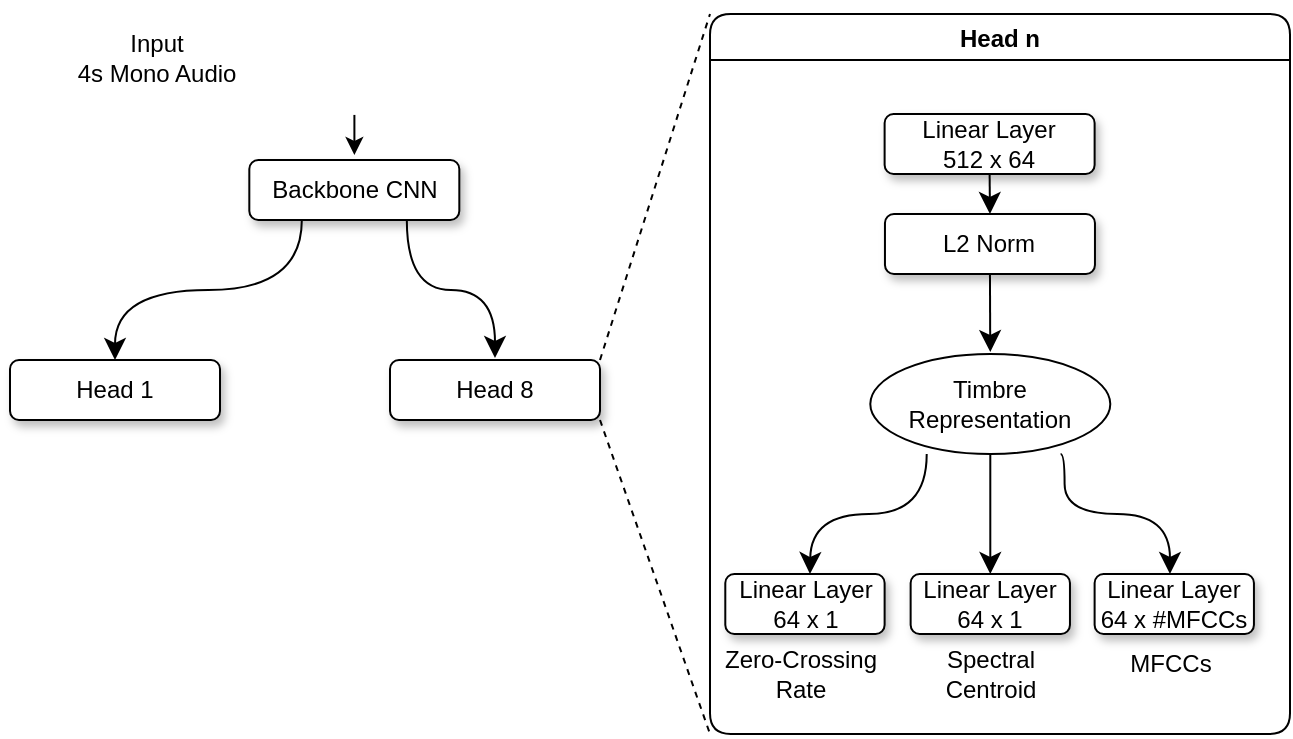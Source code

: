 <mxfile version="17.2.2" type="device"><diagram id="GG5rKbTe8fDQrTFURouP" name="Page-1"><mxGraphModel dx="816" dy="481" grid="1" gridSize="10" guides="1" tooltips="1" connect="1" arrows="1" fold="1" page="1" pageScale="1" pageWidth="850" pageHeight="1100" background="none" math="0" shadow="0"><root><mxCell id="0"/><mxCell id="1" parent="0"/><mxCell id="qXb9EAI51RuNG1TDVk1b-122" style="edgeStyle=orthogonalEdgeStyle;rounded=1;sketch=0;jumpStyle=gap;jumpSize=6;orthogonalLoop=1;jettySize=auto;html=1;exitX=0.25;exitY=1;exitDx=0;exitDy=0;entryX=0.5;entryY=0;entryDx=0;entryDy=0;shadow=0;startArrow=none;startFill=0;endArrow=classic;endFill=1;startSize=10;endSize=8;sourcePerimeterSpacing=0;targetPerimeterSpacing=1;strokeWidth=1;curved=1;" parent="1" source="qXb9EAI51RuNG1TDVk1b-14" target="qXb9EAI51RuNG1TDVk1b-121" edge="1"><mxGeometry relative="1" as="geometry"/></mxCell><mxCell id="qXb9EAI51RuNG1TDVk1b-13" value="" style="swimlane;startSize=0;horizontal=1;childLayout=flowLayout;flowOrientation=north;resizable=0;interRankCellSpacing=50;containerType=tree;shadow=0;rounded=0;swimlaneLine=0;perimeterSpacing=0;opacity=0;" parent="1" vertex="1"><mxGeometry x="60" y="70" width="140" height="60" as="geometry"/></mxCell><mxCell id="qXb9EAI51RuNG1TDVk1b-124" style="edgeStyle=orthogonalEdgeStyle;rounded=1;sketch=0;jumpStyle=gap;jumpSize=6;orthogonalLoop=1;jettySize=auto;html=1;exitX=0.75;exitY=1;exitDx=0;exitDy=0;shadow=0;startArrow=none;startFill=0;endArrow=classic;endFill=1;startSize=10;endSize=8;sourcePerimeterSpacing=0;targetPerimeterSpacing=1;strokeWidth=1;curved=1;" parent="1" source="qXb9EAI51RuNG1TDVk1b-14" target="qXb9EAI51RuNG1TDVk1b-123" edge="1"><mxGeometry relative="1" as="geometry"/></mxCell><mxCell id="qXb9EAI51RuNG1TDVk1b-14" value="Backbone CNN" style="whiteSpace=wrap;html=1;shadow=1;rounded=1;glass=0;" parent="1" vertex="1"><mxGeometry x="149.66" y="100" width="105" height="30" as="geometry"/></mxCell><mxCell id="qXb9EAI51RuNG1TDVk1b-28" style="edgeStyle=orthogonalEdgeStyle;curved=0;rounded=1;sketch=0;orthogonalLoop=1;jettySize=auto;html=1;entryX=0.5;entryY=0;entryDx=0;entryDy=0;shadow=0;" parent="1" source="qXb9EAI51RuNG1TDVk1b-27" edge="1"><mxGeometry relative="1" as="geometry"><mxPoint x="201.83" y="97.54" as="targetPoint"/></mxGeometry></mxCell><mxCell id="qXb9EAI51RuNG1TDVk1b-27" value="" style="shape=image;imageAspect=0;aspect=fixed;verticalLabelPosition=bottom;verticalAlign=top;rounded=0;shadow=0;sketch=0;image=https://i.etsystatic.com/27498402/r/il/1d3855/2878076064/il_fullxfull.2878076064_pfyw.jpg;clipPath=inset(26% 7.09% 27.67% 7.09%);" parent="1" vertex="1"><mxGeometry x="149.66" y="20" width="105" height="57.46" as="geometry"/></mxCell><mxCell id="qXb9EAI51RuNG1TDVk1b-71" value="&lt;div&gt;Input&lt;br&gt;&lt;/div&gt;&lt;div&gt;4s Mono Audio&lt;/div&gt;" style="text;html=1;align=center;verticalAlign=middle;resizable=0;points=[];autosize=1;strokeColor=none;fillColor=none;shadow=0;" parent="1" vertex="1"><mxGeometry x="53" y="33.73" width="100" height="30" as="geometry"/></mxCell><mxCell id="qXb9EAI51RuNG1TDVk1b-108" value="" style="shape=image;html=1;verticalAlign=top;verticalLabelPosition=bottom;labelBackgroundColor=#ffffff;imageAspect=0;aspect=fixed;image=https://cdn0.iconfinder.com/data/icons/phosphor-light-vol-2/256/dots-three-light-128.png;rounded=1;shadow=0;sketch=0;" parent="1" vertex="1"><mxGeometry x="149.66" y="185" width="60" height="60" as="geometry"/></mxCell><mxCell id="qXb9EAI51RuNG1TDVk1b-120" value="Head n" style="swimlane;rounded=1;shadow=0;sketch=0;" parent="1" vertex="1"><mxGeometry x="380" y="27" width="290" height="360" as="geometry"/></mxCell><mxCell id="qXb9EAI51RuNG1TDVk1b-98" value="&lt;div&gt;L2 Norm&lt;br&gt;&lt;/div&gt;" style="whiteSpace=wrap;html=1;shadow=1;rounded=1;glass=0;" parent="qXb9EAI51RuNG1TDVk1b-120" vertex="1"><mxGeometry x="87.48" y="100" width="105" height="30" as="geometry"/></mxCell><mxCell id="qXb9EAI51RuNG1TDVk1b-102" value="&lt;div&gt;Linear Layer &lt;br&gt;&lt;/div&gt;&lt;div&gt;64 x 1&lt;br&gt;&lt;/div&gt;" style="whiteSpace=wrap;html=1;shadow=1;rounded=1;glass=0;" parent="qXb9EAI51RuNG1TDVk1b-120" vertex="1"><mxGeometry x="100.32" y="280" width="79.66" height="30" as="geometry"/></mxCell><mxCell id="qXb9EAI51RuNG1TDVk1b-116" style="edgeStyle=orthogonalEdgeStyle;rounded=1;sketch=0;jumpStyle=gap;jumpSize=6;orthogonalLoop=1;jettySize=auto;html=1;exitX=0.235;exitY=1;exitDx=0;exitDy=0;entryX=0.5;entryY=0;entryDx=0;entryDy=0;shadow=0;startArrow=none;startFill=0;endArrow=classic;endFill=1;startSize=10;endSize=8;sourcePerimeterSpacing=0;targetPerimeterSpacing=1;strokeWidth=1;curved=1;exitPerimeter=0;" parent="qXb9EAI51RuNG1TDVk1b-120" source="qXb9EAI51RuNG1TDVk1b-112" edge="1"><mxGeometry relative="1" as="geometry"><mxPoint x="49.98" y="280" as="targetPoint"/></mxGeometry></mxCell><mxCell id="qXb9EAI51RuNG1TDVk1b-117" style="edgeStyle=orthogonalEdgeStyle;curved=1;rounded=1;sketch=0;jumpStyle=gap;jumpSize=6;orthogonalLoop=1;jettySize=auto;html=1;exitX=0.5;exitY=1;exitDx=0;exitDy=0;entryX=0.5;entryY=0;entryDx=0;entryDy=0;shadow=0;startArrow=none;startFill=0;endArrow=classic;endFill=1;startSize=10;endSize=8;sourcePerimeterSpacing=0;targetPerimeterSpacing=1;strokeWidth=1;" parent="qXb9EAI51RuNG1TDVk1b-120" source="qXb9EAI51RuNG1TDVk1b-112" target="qXb9EAI51RuNG1TDVk1b-102" edge="1"><mxGeometry relative="1" as="geometry"/></mxCell><mxCell id="qXb9EAI51RuNG1TDVk1b-118" style="edgeStyle=orthogonalEdgeStyle;curved=1;rounded=1;sketch=0;jumpStyle=gap;jumpSize=6;orthogonalLoop=1;jettySize=auto;html=1;exitX=0.793;exitY=1;exitDx=0;exitDy=0;entryX=0.5;entryY=0;entryDx=0;entryDy=0;shadow=0;startArrow=none;startFill=0;endArrow=classic;endFill=1;startSize=10;endSize=8;sourcePerimeterSpacing=0;targetPerimeterSpacing=1;strokeWidth=1;exitPerimeter=0;" parent="qXb9EAI51RuNG1TDVk1b-120" source="qXb9EAI51RuNG1TDVk1b-112" edge="1"><mxGeometry relative="1" as="geometry"><mxPoint x="229.98" y="280" as="targetPoint"/><Array as="points"><mxPoint x="177.31" y="220"/><mxPoint x="177.31" y="250"/><mxPoint x="230.31" y="250"/></Array></mxGeometry></mxCell><mxCell id="qXb9EAI51RuNG1TDVk1b-112" value="Timbre Representation" style="ellipse;whiteSpace=wrap;html=1;rounded=1;shadow=0;sketch=0;" parent="qXb9EAI51RuNG1TDVk1b-120" vertex="1"><mxGeometry x="80.15" y="170" width="120" height="50" as="geometry"/></mxCell><mxCell id="qXb9EAI51RuNG1TDVk1b-113" style="edgeStyle=orthogonalEdgeStyle;rounded=1;sketch=0;jumpStyle=gap;jumpSize=6;orthogonalLoop=1;jettySize=auto;html=1;exitX=0.5;exitY=1;exitDx=0;exitDy=0;shadow=0;startArrow=none;startFill=0;endArrow=classic;endFill=1;startSize=10;endSize=8;sourcePerimeterSpacing=0;targetPerimeterSpacing=1;strokeWidth=1;" parent="qXb9EAI51RuNG1TDVk1b-120" source="qXb9EAI51RuNG1TDVk1b-98" target="qXb9EAI51RuNG1TDVk1b-112" edge="1"><mxGeometry relative="1" as="geometry"/></mxCell><mxCell id="qXb9EAI51RuNG1TDVk1b-94" value="&lt;div&gt;Linear Layer &lt;br&gt;&lt;/div&gt;&lt;div&gt;512 x 64&lt;br&gt;&lt;/div&gt;" style="whiteSpace=wrap;html=1;shadow=1;rounded=1;glass=0;" parent="qXb9EAI51RuNG1TDVk1b-120" vertex="1"><mxGeometry x="87.31" y="50" width="105" height="30" as="geometry"/></mxCell><mxCell id="qXb9EAI51RuNG1TDVk1b-99" style="edgeStyle=orthogonalEdgeStyle;rounded=1;sketch=0;jumpStyle=gap;jumpSize=6;orthogonalLoop=1;jettySize=auto;html=1;exitX=0.5;exitY=1;exitDx=0;exitDy=0;entryX=0.5;entryY=0;entryDx=0;entryDy=0;shadow=0;startArrow=none;startFill=0;endArrow=classic;endFill=1;startSize=10;endSize=8;sourcePerimeterSpacing=0;targetPerimeterSpacing=1;strokeWidth=1;" parent="qXb9EAI51RuNG1TDVk1b-120" source="qXb9EAI51RuNG1TDVk1b-94" target="qXb9EAI51RuNG1TDVk1b-98" edge="1"><mxGeometry relative="1" as="geometry"/></mxCell><mxCell id="qXb9EAI51RuNG1TDVk1b-104" value="&lt;div&gt;Linear Layer &lt;br&gt;&lt;/div&gt;&lt;div&gt;64 x #MFCCs&lt;br&gt;&lt;/div&gt;" style="whiteSpace=wrap;html=1;shadow=1;rounded=1;glass=0;" parent="qXb9EAI51RuNG1TDVk1b-120" vertex="1"><mxGeometry x="192.31" y="280" width="79.66" height="30" as="geometry"/></mxCell><mxCell id="qXb9EAI51RuNG1TDVk1b-100" value="&lt;div&gt;Linear Layer &lt;br&gt;&lt;/div&gt;&lt;div&gt;64 x 1&lt;br&gt;&lt;/div&gt;" style="whiteSpace=wrap;html=1;shadow=1;rounded=1;glass=0;" parent="qXb9EAI51RuNG1TDVk1b-120" vertex="1"><mxGeometry x="7.65" y="280" width="79.66" height="30" as="geometry"/></mxCell><mxCell id="qXb9EAI51RuNG1TDVk1b-129" value="&lt;div&gt;Zero-Crossing&lt;/div&gt;&lt;div&gt;Rate&lt;br&gt;&lt;/div&gt;" style="text;html=1;align=center;verticalAlign=middle;resizable=0;points=[];autosize=1;strokeColor=none;fillColor=none;" parent="qXb9EAI51RuNG1TDVk1b-120" vertex="1"><mxGeometry y="315" width="90" height="30" as="geometry"/></mxCell><mxCell id="qXb9EAI51RuNG1TDVk1b-130" value="&lt;div&gt;Spectral&lt;/div&gt;&lt;div&gt;Centroid&lt;br&gt;&lt;/div&gt;" style="text;html=1;align=center;verticalAlign=middle;resizable=0;points=[];autosize=1;strokeColor=none;fillColor=none;" parent="qXb9EAI51RuNG1TDVk1b-120" vertex="1"><mxGeometry x="109.81" y="315" width="60" height="30" as="geometry"/></mxCell><mxCell id="qXb9EAI51RuNG1TDVk1b-131" value="&lt;div&gt;MFCCs&lt;br&gt;&lt;/div&gt;" style="text;html=1;align=center;verticalAlign=middle;resizable=0;points=[];autosize=1;strokeColor=none;fillColor=none;" parent="qXb9EAI51RuNG1TDVk1b-120" vertex="1"><mxGeometry x="200.15" y="315" width="60" height="20" as="geometry"/></mxCell><mxCell id="qXb9EAI51RuNG1TDVk1b-121" value="Head 1" style="whiteSpace=wrap;html=1;shadow=1;rounded=1;glass=0;" parent="1" vertex="1"><mxGeometry x="30" y="200" width="105" height="30" as="geometry"/></mxCell><mxCell id="qXb9EAI51RuNG1TDVk1b-127" style="rounded=1;sketch=0;jumpStyle=gap;jumpSize=6;orthogonalLoop=1;jettySize=auto;html=1;exitX=1;exitY=0;exitDx=0;exitDy=0;entryX=0;entryY=0;entryDx=0;entryDy=0;shadow=0;startArrow=none;startFill=0;endArrow=none;endFill=0;startSize=10;endSize=8;sourcePerimeterSpacing=0;targetPerimeterSpacing=1;strokeWidth=1;dashed=1;" parent="1" source="qXb9EAI51RuNG1TDVk1b-123" target="qXb9EAI51RuNG1TDVk1b-120" edge="1"><mxGeometry relative="1" as="geometry"/></mxCell><mxCell id="qXb9EAI51RuNG1TDVk1b-128" style="edgeStyle=none;rounded=1;sketch=0;jumpStyle=gap;jumpSize=6;orthogonalLoop=1;jettySize=auto;html=1;exitX=1;exitY=1;exitDx=0;exitDy=0;entryX=0;entryY=1;entryDx=0;entryDy=0;shadow=0;dashed=1;startArrow=none;startFill=0;endArrow=none;endFill=0;startSize=10;endSize=8;sourcePerimeterSpacing=0;targetPerimeterSpacing=1;strokeWidth=1;" parent="1" source="qXb9EAI51RuNG1TDVk1b-123" target="qXb9EAI51RuNG1TDVk1b-120" edge="1"><mxGeometry relative="1" as="geometry"/></mxCell><mxCell id="qXb9EAI51RuNG1TDVk1b-123" value="Head 8" style="whiteSpace=wrap;html=1;shadow=1;rounded=1;glass=0;" parent="1" vertex="1"><mxGeometry x="220" y="200" width="105" height="30" as="geometry"/></mxCell></root></mxGraphModel></diagram></mxfile>